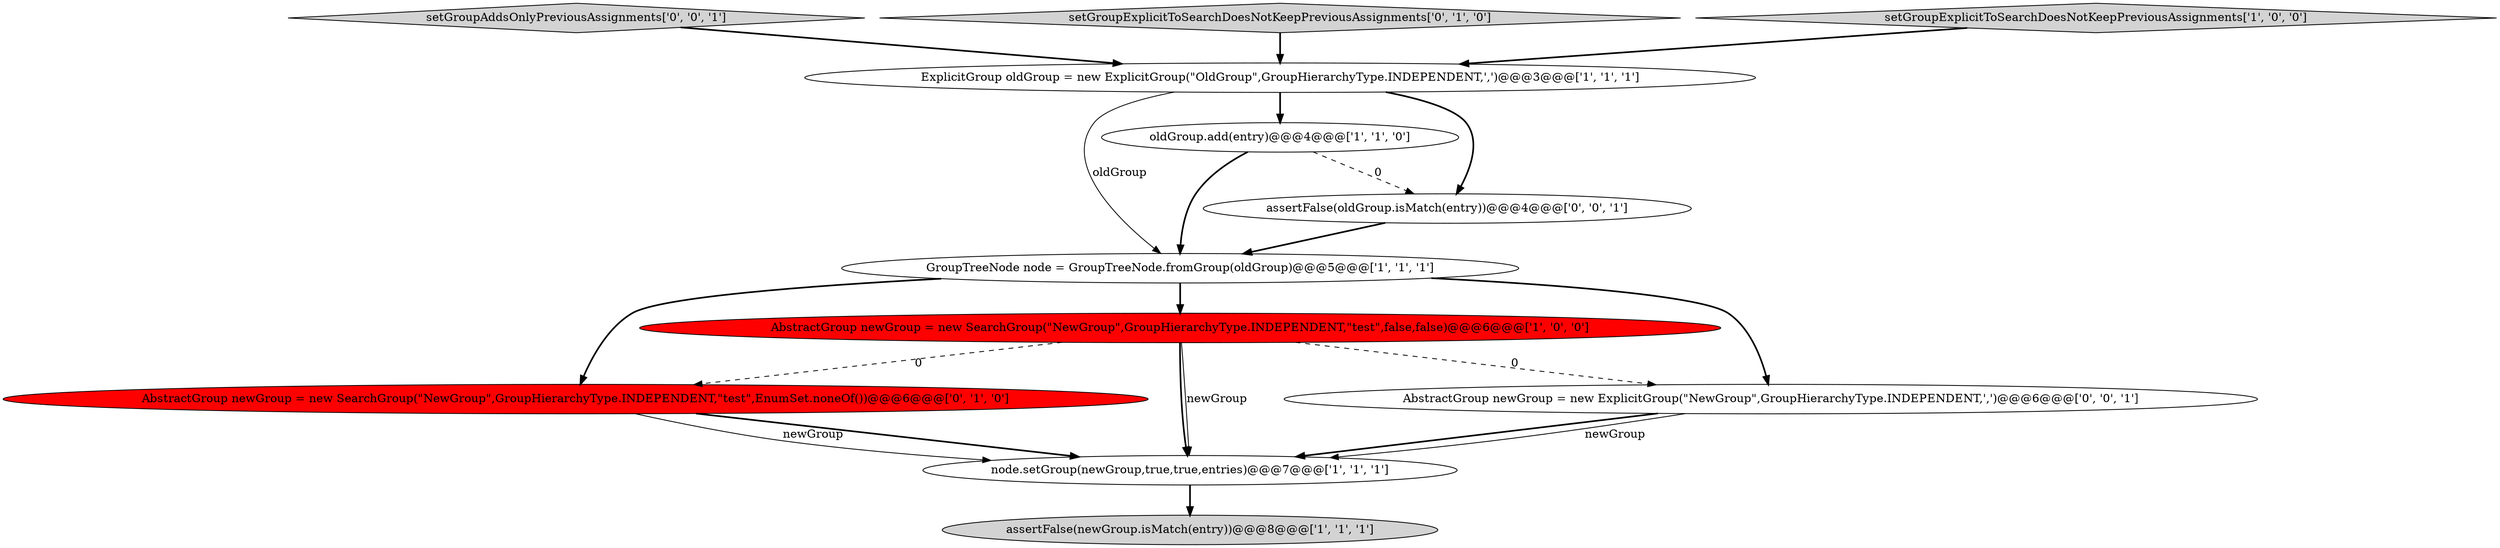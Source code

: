 digraph {
1 [style = filled, label = "ExplicitGroup oldGroup = new ExplicitGroup(\"OldGroup\",GroupHierarchyType.INDEPENDENT,',')@@@3@@@['1', '1', '1']", fillcolor = white, shape = ellipse image = "AAA0AAABBB1BBB"];
2 [style = filled, label = "oldGroup.add(entry)@@@4@@@['1', '1', '0']", fillcolor = white, shape = ellipse image = "AAA0AAABBB1BBB"];
10 [style = filled, label = "assertFalse(oldGroup.isMatch(entry))@@@4@@@['0', '0', '1']", fillcolor = white, shape = ellipse image = "AAA0AAABBB3BBB"];
8 [style = filled, label = "AbstractGroup newGroup = new SearchGroup(\"NewGroup\",GroupHierarchyType.INDEPENDENT,\"test\",EnumSet.noneOf())@@@6@@@['0', '1', '0']", fillcolor = red, shape = ellipse image = "AAA1AAABBB2BBB"];
11 [style = filled, label = "setGroupAddsOnlyPreviousAssignments['0', '0', '1']", fillcolor = lightgray, shape = diamond image = "AAA0AAABBB3BBB"];
5 [style = filled, label = "node.setGroup(newGroup,true,true,entries)@@@7@@@['1', '1', '1']", fillcolor = white, shape = ellipse image = "AAA0AAABBB1BBB"];
9 [style = filled, label = "AbstractGroup newGroup = new ExplicitGroup(\"NewGroup\",GroupHierarchyType.INDEPENDENT,',')@@@6@@@['0', '0', '1']", fillcolor = white, shape = ellipse image = "AAA0AAABBB3BBB"];
4 [style = filled, label = "GroupTreeNode node = GroupTreeNode.fromGroup(oldGroup)@@@5@@@['1', '1', '1']", fillcolor = white, shape = ellipse image = "AAA0AAABBB1BBB"];
7 [style = filled, label = "setGroupExplicitToSearchDoesNotKeepPreviousAssignments['0', '1', '0']", fillcolor = lightgray, shape = diamond image = "AAA0AAABBB2BBB"];
3 [style = filled, label = "AbstractGroup newGroup = new SearchGroup(\"NewGroup\",GroupHierarchyType.INDEPENDENT,\"test\",false,false)@@@6@@@['1', '0', '0']", fillcolor = red, shape = ellipse image = "AAA1AAABBB1BBB"];
0 [style = filled, label = "assertFalse(newGroup.isMatch(entry))@@@8@@@['1', '1', '1']", fillcolor = lightgray, shape = ellipse image = "AAA0AAABBB1BBB"];
6 [style = filled, label = "setGroupExplicitToSearchDoesNotKeepPreviousAssignments['1', '0', '0']", fillcolor = lightgray, shape = diamond image = "AAA0AAABBB1BBB"];
4->9 [style = bold, label=""];
4->3 [style = bold, label=""];
7->1 [style = bold, label=""];
11->1 [style = bold, label=""];
1->4 [style = solid, label="oldGroup"];
2->4 [style = bold, label=""];
2->10 [style = dashed, label="0"];
3->5 [style = solid, label="newGroup"];
6->1 [style = bold, label=""];
3->5 [style = bold, label=""];
8->5 [style = bold, label=""];
5->0 [style = bold, label=""];
3->9 [style = dashed, label="0"];
10->4 [style = bold, label=""];
9->5 [style = bold, label=""];
3->8 [style = dashed, label="0"];
4->8 [style = bold, label=""];
1->2 [style = bold, label=""];
9->5 [style = solid, label="newGroup"];
1->10 [style = bold, label=""];
8->5 [style = solid, label="newGroup"];
}
